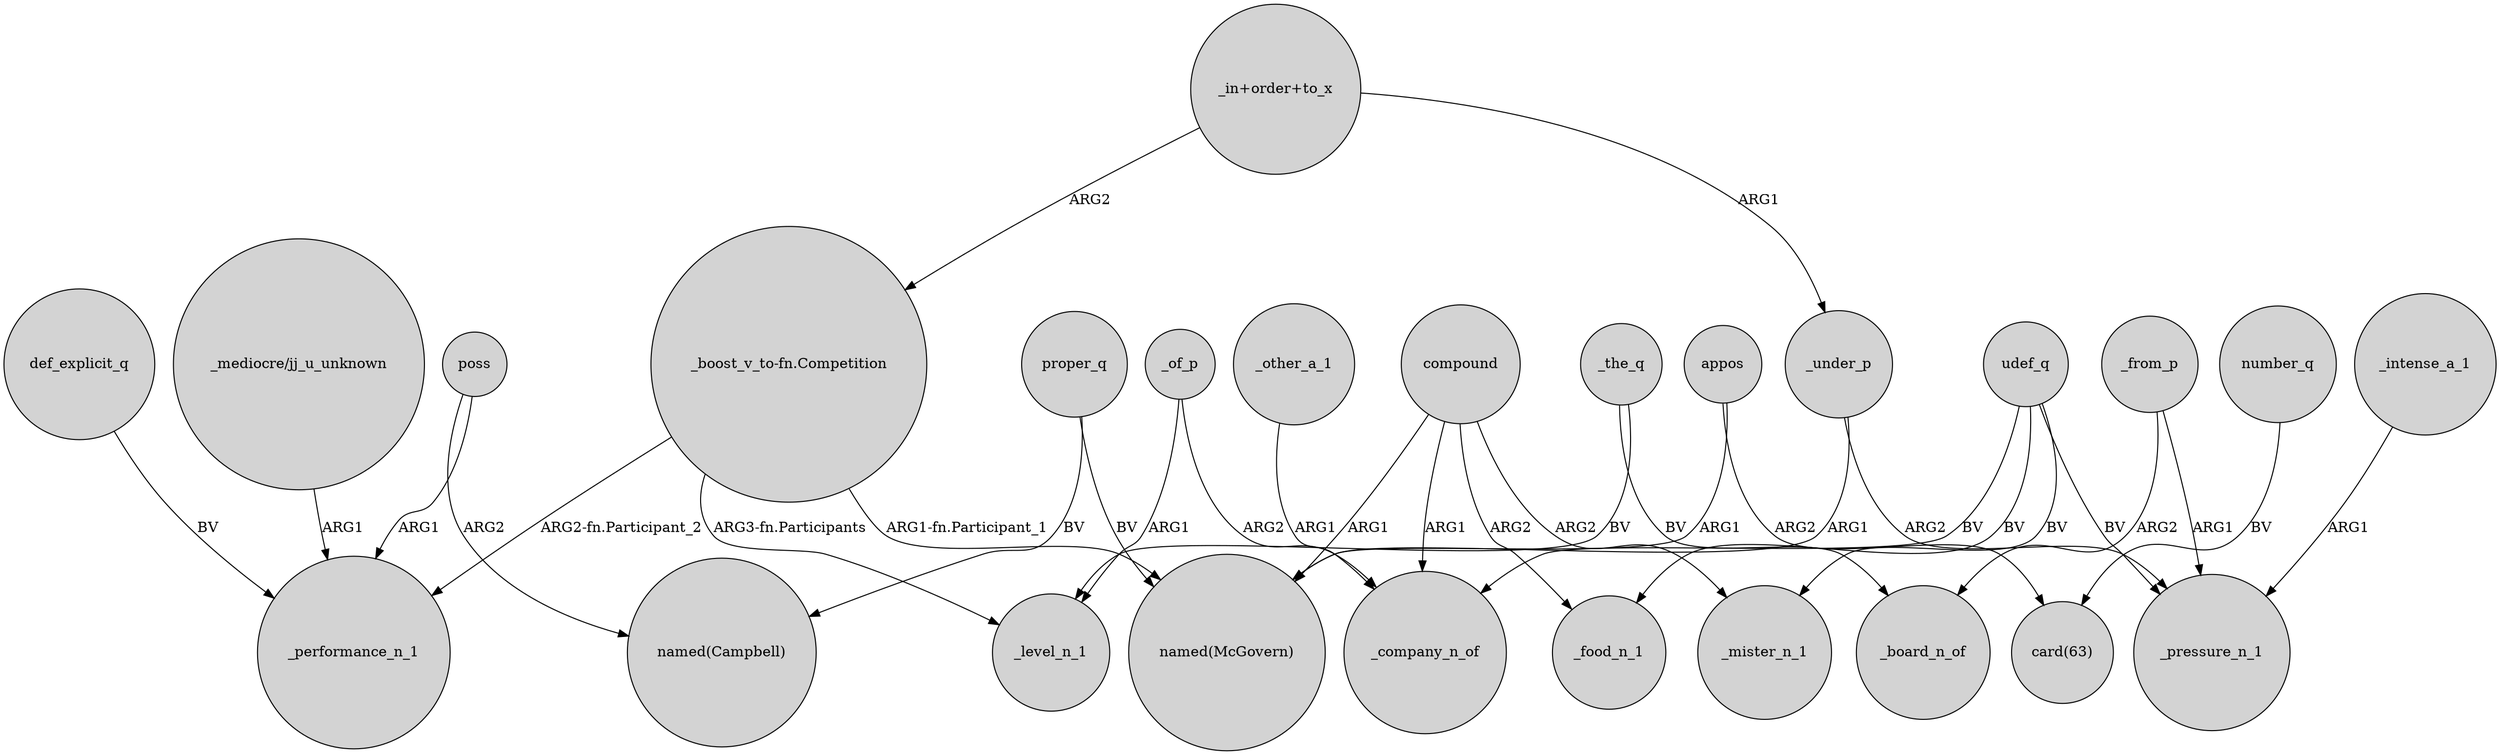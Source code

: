 digraph {
	node [shape=circle style=filled]
	_of_p -> _level_n_1 [label=ARG1]
	"_in+order+to_x" -> "_boost_v_to-fn.Competition" [label=ARG2]
	"_boost_v_to-fn.Competition" -> _performance_n_1 [label="ARG2-fn.Participant_2"]
	_the_q -> _level_n_1 [label=BV]
	compound -> _mister_n_1 [label=ARG2]
	_under_p -> _pressure_n_1 [label=ARG2]
	proper_q -> "named(McGovern)" [label=BV]
	_from_p -> _pressure_n_1 [label=ARG1]
	compound -> _company_n_of [label=ARG1]
	"_mediocre/jj_u_unknown" -> _performance_n_1 [label=ARG1]
	udef_q -> _mister_n_1 [label=BV]
	appos -> "named(McGovern)" [label=ARG1]
	_the_q -> _board_n_of [label=BV]
	compound -> "named(McGovern)" [label=ARG1]
	udef_q -> _pressure_n_1 [label=BV]
	_from_p -> _board_n_of [label=ARG2]
	proper_q -> "named(Campbell)" [label=BV]
	_under_p -> "named(McGovern)" [label=ARG1]
	compound -> _food_n_1 [label=ARG2]
	def_explicit_q -> _performance_n_1 [label=BV]
	udef_q -> _company_n_of [label=BV]
	udef_q -> _food_n_1 [label=BV]
	appos -> "card(63)" [label=ARG2]
	poss -> "named(Campbell)" [label=ARG2]
	_intense_a_1 -> _pressure_n_1 [label=ARG1]
	poss -> _performance_n_1 [label=ARG1]
	"_in+order+to_x" -> _under_p [label=ARG1]
	"_boost_v_to-fn.Competition" -> "named(McGovern)" [label="ARG1-fn.Participant_1"]
	_of_p -> _company_n_of [label=ARG2]
	number_q -> "card(63)" [label=BV]
	_other_a_1 -> _company_n_of [label=ARG1]
	"_boost_v_to-fn.Competition" -> _level_n_1 [label="ARG3-fn.Participants"]
}
